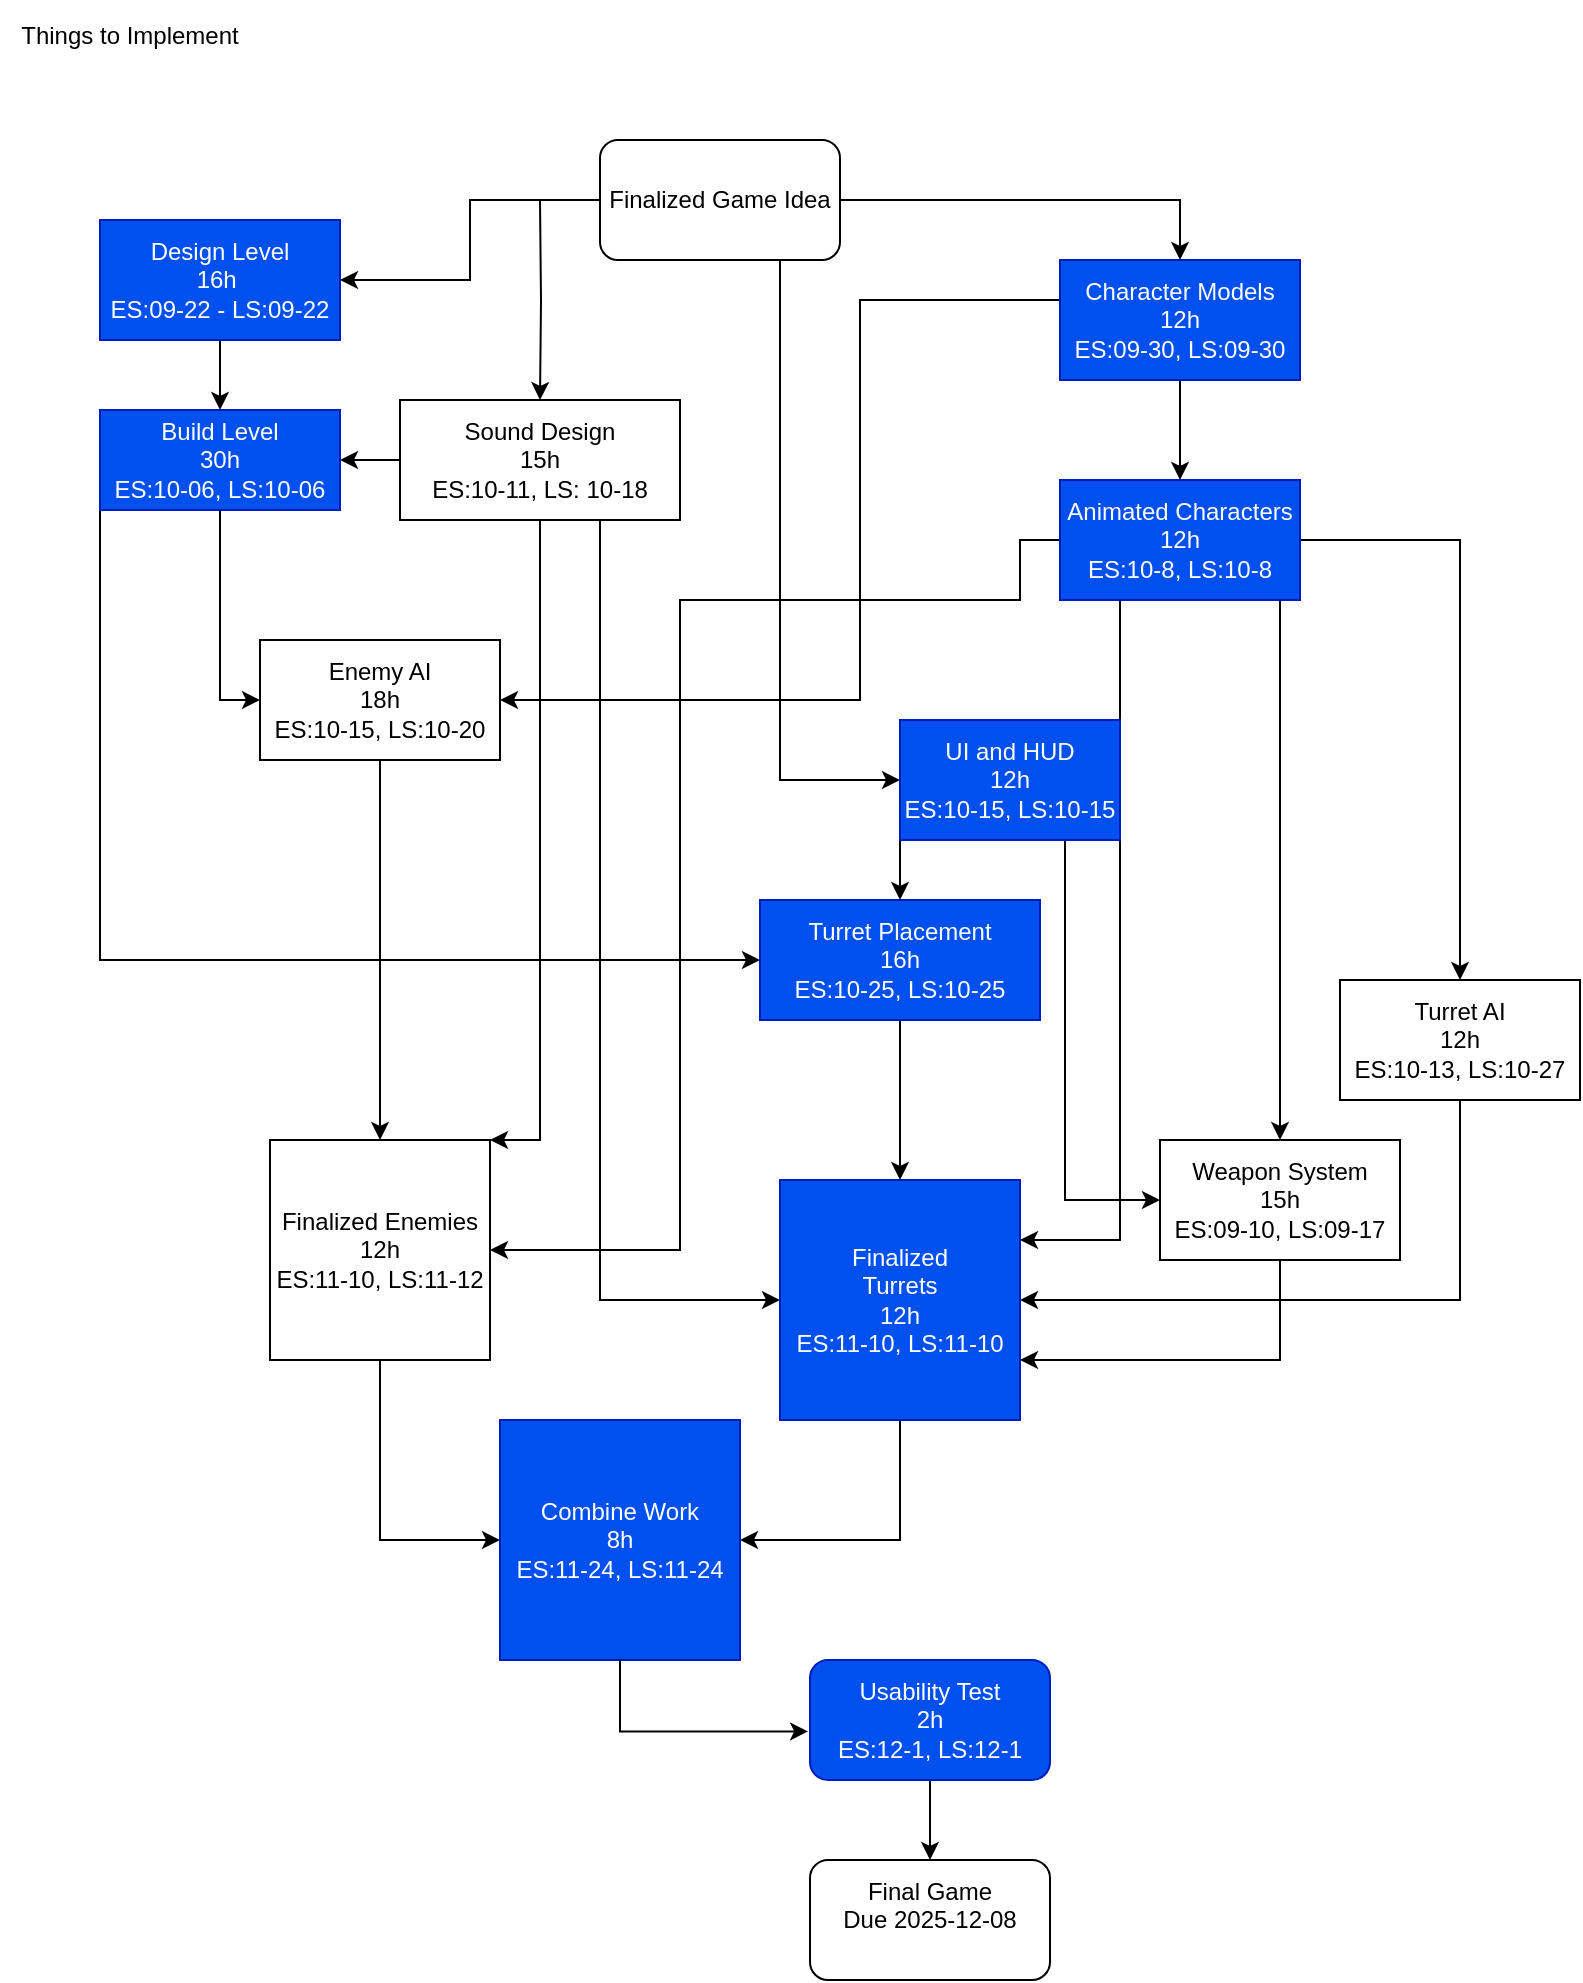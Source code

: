 <mxfile version="28.2.3">
  <diagram name="Page-1" id="jFnBSgPxiYrpuy12HcsO">
    <mxGraphModel dx="1373" dy="806" grid="1" gridSize="10" guides="1" tooltips="1" connect="1" arrows="1" fold="1" page="1" pageScale="1" pageWidth="850" pageHeight="1100" math="0" shadow="0">
      <root>
        <mxCell id="0" />
        <mxCell id="1" parent="0" />
        <mxCell id="7MpUpAbFVjVtyC0-ilvA-213" value="&lt;div&gt;Things to Implement&lt;/div&gt;&lt;div&gt;&lt;br&gt;&lt;/div&gt;" style="text;html=1;align=center;verticalAlign=middle;whiteSpace=wrap;rounded=0;" vertex="1" parent="1">
          <mxGeometry x="20" y="10" width="130" height="50" as="geometry" />
        </mxCell>
        <mxCell id="7MpUpAbFVjVtyC0-ilvA-218" value="&lt;div&gt;Final Game&lt;/div&gt;&lt;div&gt;Due 2025-12-08&lt;/div&gt;&lt;div&gt;&lt;br&gt;&lt;/div&gt;" style="rounded=1;whiteSpace=wrap;html=1;" vertex="1" parent="1">
          <mxGeometry x="425" y="940" width="120" height="60" as="geometry" />
        </mxCell>
        <mxCell id="7MpUpAbFVjVtyC0-ilvA-221" style="edgeStyle=orthogonalEdgeStyle;rounded=0;orthogonalLoop=1;jettySize=auto;html=1;" edge="1" parent="1" source="7MpUpAbFVjVtyC0-ilvA-219" target="7MpUpAbFVjVtyC0-ilvA-220">
          <mxGeometry relative="1" as="geometry" />
        </mxCell>
        <mxCell id="7MpUpAbFVjVtyC0-ilvA-225" style="edgeStyle=orthogonalEdgeStyle;rounded=0;orthogonalLoop=1;jettySize=auto;html=1;exitX=1;exitY=0.5;exitDx=0;exitDy=0;entryX=0.5;entryY=0;entryDx=0;entryDy=0;" edge="1" parent="1" source="7MpUpAbFVjVtyC0-ilvA-219" target="7MpUpAbFVjVtyC0-ilvA-224">
          <mxGeometry relative="1" as="geometry" />
        </mxCell>
        <mxCell id="7MpUpAbFVjVtyC0-ilvA-230" style="edgeStyle=orthogonalEdgeStyle;rounded=0;orthogonalLoop=1;jettySize=auto;html=1;entryX=0.5;entryY=0;entryDx=0;entryDy=0;" edge="1" parent="1" target="7MpUpAbFVjVtyC0-ilvA-229">
          <mxGeometry relative="1" as="geometry">
            <mxPoint x="290" y="110" as="sourcePoint" />
          </mxGeometry>
        </mxCell>
        <mxCell id="7MpUpAbFVjVtyC0-ilvA-276" style="edgeStyle=orthogonalEdgeStyle;rounded=0;orthogonalLoop=1;jettySize=auto;html=1;exitX=0.75;exitY=1;exitDx=0;exitDy=0;entryX=0;entryY=0.5;entryDx=0;entryDy=0;" edge="1" parent="1" source="7MpUpAbFVjVtyC0-ilvA-219" target="7MpUpAbFVjVtyC0-ilvA-245">
          <mxGeometry relative="1" as="geometry" />
        </mxCell>
        <mxCell id="7MpUpAbFVjVtyC0-ilvA-219" value="&lt;div&gt;Finalized Game Idea&lt;/div&gt;" style="rounded=1;whiteSpace=wrap;html=1;" vertex="1" parent="1">
          <mxGeometry x="320" y="80" width="120" height="60" as="geometry" />
        </mxCell>
        <mxCell id="7MpUpAbFVjVtyC0-ilvA-223" value="" style="edgeStyle=orthogonalEdgeStyle;rounded=0;orthogonalLoop=1;jettySize=auto;html=1;" edge="1" parent="1" source="7MpUpAbFVjVtyC0-ilvA-220" target="7MpUpAbFVjVtyC0-ilvA-222">
          <mxGeometry relative="1" as="geometry" />
        </mxCell>
        <mxCell id="7MpUpAbFVjVtyC0-ilvA-220" value="&lt;div&gt;Design Level&lt;/div&gt;&lt;div&gt;16h&amp;nbsp;&lt;br&gt;ES:09-22 - LS:09-22&lt;/div&gt;" style="rounded=0;whiteSpace=wrap;html=1;fillColor=#0050ef;fontColor=#ffffff;strokeColor=#001DBC;" vertex="1" parent="1">
          <mxGeometry x="70" y="120" width="120" height="60" as="geometry" />
        </mxCell>
        <mxCell id="7MpUpAbFVjVtyC0-ilvA-236" style="edgeStyle=orthogonalEdgeStyle;rounded=0;orthogonalLoop=1;jettySize=auto;html=1;exitX=0.5;exitY=1;exitDx=0;exitDy=0;entryX=0;entryY=0.5;entryDx=0;entryDy=0;" edge="1" parent="1" source="7MpUpAbFVjVtyC0-ilvA-222" target="7MpUpAbFVjVtyC0-ilvA-235">
          <mxGeometry relative="1" as="geometry" />
        </mxCell>
        <mxCell id="7MpUpAbFVjVtyC0-ilvA-304" style="edgeStyle=orthogonalEdgeStyle;rounded=0;orthogonalLoop=1;jettySize=auto;html=1;exitX=0;exitY=1;exitDx=0;exitDy=0;entryX=0;entryY=0.5;entryDx=0;entryDy=0;" edge="1" parent="1" source="7MpUpAbFVjVtyC0-ilvA-222" target="7MpUpAbFVjVtyC0-ilvA-232">
          <mxGeometry relative="1" as="geometry" />
        </mxCell>
        <mxCell id="7MpUpAbFVjVtyC0-ilvA-222" value="Build Level&lt;br&gt;30h&lt;div&gt;ES:10-06, LS:10-06&lt;/div&gt;" style="rounded=0;whiteSpace=wrap;html=1;fillColor=#0050ef;fontColor=#ffffff;strokeColor=#001DBC;" vertex="1" parent="1">
          <mxGeometry x="70" y="215" width="120" height="50" as="geometry" />
        </mxCell>
        <mxCell id="7MpUpAbFVjVtyC0-ilvA-228" value="" style="edgeStyle=orthogonalEdgeStyle;rounded=0;orthogonalLoop=1;jettySize=auto;html=1;" edge="1" parent="1" source="7MpUpAbFVjVtyC0-ilvA-224" target="7MpUpAbFVjVtyC0-ilvA-227">
          <mxGeometry relative="1" as="geometry" />
        </mxCell>
        <mxCell id="7MpUpAbFVjVtyC0-ilvA-243" style="edgeStyle=orthogonalEdgeStyle;rounded=0;orthogonalLoop=1;jettySize=auto;html=1;exitX=0;exitY=0.5;exitDx=0;exitDy=0;entryX=1;entryY=0.5;entryDx=0;entryDy=0;" edge="1" parent="1" source="7MpUpAbFVjVtyC0-ilvA-224" target="7MpUpAbFVjVtyC0-ilvA-235">
          <mxGeometry relative="1" as="geometry">
            <Array as="points">
              <mxPoint x="550" y="160" />
              <mxPoint x="450" y="160" />
              <mxPoint x="450" y="360" />
            </Array>
          </mxGeometry>
        </mxCell>
        <mxCell id="7MpUpAbFVjVtyC0-ilvA-224" value="Character Models&lt;br&gt;12h&lt;br&gt;ES:09-30, LS:09-30" style="rounded=0;whiteSpace=wrap;html=1;fillColor=#0050ef;fontColor=#ffffff;strokeColor=#001DBC;" vertex="1" parent="1">
          <mxGeometry x="550" y="140" width="120" height="60" as="geometry" />
        </mxCell>
        <mxCell id="7MpUpAbFVjVtyC0-ilvA-269" style="edgeStyle=orthogonalEdgeStyle;rounded=0;orthogonalLoop=1;jettySize=auto;html=1;exitX=0.75;exitY=1;exitDx=0;exitDy=0;entryX=0.5;entryY=0;entryDx=0;entryDy=0;" edge="1" parent="1" source="7MpUpAbFVjVtyC0-ilvA-227" target="7MpUpAbFVjVtyC0-ilvA-249">
          <mxGeometry relative="1" as="geometry">
            <Array as="points">
              <mxPoint x="660" y="260" />
            </Array>
          </mxGeometry>
        </mxCell>
        <mxCell id="7MpUpAbFVjVtyC0-ilvA-270" style="edgeStyle=orthogonalEdgeStyle;rounded=0;orthogonalLoop=1;jettySize=auto;html=1;exitX=0.25;exitY=1;exitDx=0;exitDy=0;entryX=1;entryY=0.25;entryDx=0;entryDy=0;" edge="1" parent="1" source="7MpUpAbFVjVtyC0-ilvA-227" target="7MpUpAbFVjVtyC0-ilvA-260">
          <mxGeometry relative="1" as="geometry" />
        </mxCell>
        <mxCell id="7MpUpAbFVjVtyC0-ilvA-280" style="edgeStyle=orthogonalEdgeStyle;rounded=0;orthogonalLoop=1;jettySize=auto;html=1;exitX=0;exitY=0.5;exitDx=0;exitDy=0;entryX=1;entryY=0.5;entryDx=0;entryDy=0;" edge="1" parent="1" source="7MpUpAbFVjVtyC0-ilvA-227" target="7MpUpAbFVjVtyC0-ilvA-252">
          <mxGeometry relative="1" as="geometry">
            <Array as="points">
              <mxPoint x="530" y="280" />
              <mxPoint x="530" y="310" />
              <mxPoint x="360" y="310" />
              <mxPoint x="360" y="635" />
            </Array>
          </mxGeometry>
        </mxCell>
        <mxCell id="7MpUpAbFVjVtyC0-ilvA-303" style="edgeStyle=orthogonalEdgeStyle;rounded=0;orthogonalLoop=1;jettySize=auto;html=1;exitX=1;exitY=0.5;exitDx=0;exitDy=0;entryX=0.5;entryY=0;entryDx=0;entryDy=0;" edge="1" parent="1" source="7MpUpAbFVjVtyC0-ilvA-227" target="7MpUpAbFVjVtyC0-ilvA-256">
          <mxGeometry relative="1" as="geometry" />
        </mxCell>
        <mxCell id="7MpUpAbFVjVtyC0-ilvA-227" value="&lt;div&gt;Animated Characters&lt;br&gt;12h&lt;br&gt;ES:10-8, LS:10-8&lt;/div&gt;" style="rounded=0;whiteSpace=wrap;html=1;fillColor=#0050ef;fontColor=#ffffff;strokeColor=#001DBC;" vertex="1" parent="1">
          <mxGeometry x="550" y="250" width="120" height="60" as="geometry" />
        </mxCell>
        <mxCell id="7MpUpAbFVjVtyC0-ilvA-254" style="edgeStyle=orthogonalEdgeStyle;rounded=0;orthogonalLoop=1;jettySize=auto;html=1;exitX=0.5;exitY=1;exitDx=0;exitDy=0;entryX=1;entryY=0;entryDx=0;entryDy=0;" edge="1" parent="1" source="7MpUpAbFVjVtyC0-ilvA-229" target="7MpUpAbFVjVtyC0-ilvA-252">
          <mxGeometry relative="1" as="geometry">
            <Array as="points">
              <mxPoint x="290" y="480" />
              <mxPoint x="290" y="480" />
            </Array>
          </mxGeometry>
        </mxCell>
        <mxCell id="7MpUpAbFVjVtyC0-ilvA-263" style="edgeStyle=orthogonalEdgeStyle;rounded=0;orthogonalLoop=1;jettySize=auto;html=1;exitX=0.75;exitY=1;exitDx=0;exitDy=0;entryX=0;entryY=0.5;entryDx=0;entryDy=0;" edge="1" parent="1" source="7MpUpAbFVjVtyC0-ilvA-229" target="7MpUpAbFVjVtyC0-ilvA-260">
          <mxGeometry relative="1" as="geometry">
            <Array as="points">
              <mxPoint x="320" y="660" />
            </Array>
          </mxGeometry>
        </mxCell>
        <mxCell id="7MpUpAbFVjVtyC0-ilvA-272" value="" style="edgeStyle=orthogonalEdgeStyle;rounded=0;orthogonalLoop=1;jettySize=auto;html=1;" edge="1" parent="1" source="7MpUpAbFVjVtyC0-ilvA-229" target="7MpUpAbFVjVtyC0-ilvA-222">
          <mxGeometry relative="1" as="geometry" />
        </mxCell>
        <mxCell id="7MpUpAbFVjVtyC0-ilvA-229" value="&lt;div&gt;Sound Design&lt;/div&gt;&lt;div&gt;15h&lt;br&gt;ES:10-11, LS: 10-18&lt;/div&gt;" style="rounded=0;whiteSpace=wrap;html=1;" vertex="1" parent="1">
          <mxGeometry x="220" y="210" width="140" height="60" as="geometry" />
        </mxCell>
        <mxCell id="7MpUpAbFVjVtyC0-ilvA-261" style="edgeStyle=orthogonalEdgeStyle;rounded=0;orthogonalLoop=1;jettySize=auto;html=1;exitX=0.5;exitY=1;exitDx=0;exitDy=0;entryX=0.5;entryY=0;entryDx=0;entryDy=0;" edge="1" parent="1" source="7MpUpAbFVjVtyC0-ilvA-232" target="7MpUpAbFVjVtyC0-ilvA-260">
          <mxGeometry relative="1" as="geometry" />
        </mxCell>
        <mxCell id="7MpUpAbFVjVtyC0-ilvA-232" value="Turret Placement&lt;br&gt;&lt;div&gt;16h&lt;/div&gt;&lt;div&gt;ES:10-25, LS:10-25&lt;/div&gt;" style="rounded=0;whiteSpace=wrap;html=1;fillColor=#0050ef;fontColor=#ffffff;strokeColor=#001DBC;" vertex="1" parent="1">
          <mxGeometry x="400" y="460" width="140" height="60" as="geometry" />
        </mxCell>
        <mxCell id="7MpUpAbFVjVtyC0-ilvA-253" style="edgeStyle=orthogonalEdgeStyle;rounded=0;orthogonalLoop=1;jettySize=auto;html=1;exitX=0.5;exitY=1;exitDx=0;exitDy=0;" edge="1" parent="1" source="7MpUpAbFVjVtyC0-ilvA-235" target="7MpUpAbFVjVtyC0-ilvA-252">
          <mxGeometry relative="1" as="geometry" />
        </mxCell>
        <mxCell id="7MpUpAbFVjVtyC0-ilvA-235" value="Enemy AI&lt;br&gt;&lt;div&gt;18h&lt;/div&gt;ES:10-15, LS:10-20" style="rounded=0;whiteSpace=wrap;html=1;" vertex="1" parent="1">
          <mxGeometry x="150" y="330" width="120" height="60" as="geometry" />
        </mxCell>
        <mxCell id="7MpUpAbFVjVtyC0-ilvA-274" style="edgeStyle=orthogonalEdgeStyle;rounded=0;orthogonalLoop=1;jettySize=auto;html=1;exitX=0.75;exitY=1;exitDx=0;exitDy=0;entryX=0;entryY=0.5;entryDx=0;entryDy=0;" edge="1" parent="1" source="7MpUpAbFVjVtyC0-ilvA-245" target="7MpUpAbFVjVtyC0-ilvA-249">
          <mxGeometry relative="1" as="geometry" />
        </mxCell>
        <mxCell id="7MpUpAbFVjVtyC0-ilvA-301" style="edgeStyle=orthogonalEdgeStyle;rounded=0;orthogonalLoop=1;jettySize=auto;html=1;exitX=0;exitY=1;exitDx=0;exitDy=0;entryX=0.5;entryY=0;entryDx=0;entryDy=0;" edge="1" parent="1" source="7MpUpAbFVjVtyC0-ilvA-245" target="7MpUpAbFVjVtyC0-ilvA-232">
          <mxGeometry relative="1" as="geometry" />
        </mxCell>
        <mxCell id="7MpUpAbFVjVtyC0-ilvA-245" value="UI and HUD&lt;br&gt;12h&lt;br&gt;ES:10-15, LS:10-15" style="rounded=0;whiteSpace=wrap;html=1;fillColor=#0050ef;fontColor=#ffffff;strokeColor=#001DBC;" vertex="1" parent="1">
          <mxGeometry x="470" y="370" width="110" height="60" as="geometry" />
        </mxCell>
        <mxCell id="7MpUpAbFVjVtyC0-ilvA-275" style="edgeStyle=orthogonalEdgeStyle;rounded=0;orthogonalLoop=1;jettySize=auto;html=1;exitX=0.5;exitY=1;exitDx=0;exitDy=0;entryX=1;entryY=0.75;entryDx=0;entryDy=0;" edge="1" parent="1" source="7MpUpAbFVjVtyC0-ilvA-249" target="7MpUpAbFVjVtyC0-ilvA-260">
          <mxGeometry relative="1" as="geometry" />
        </mxCell>
        <mxCell id="7MpUpAbFVjVtyC0-ilvA-249" value="&lt;div&gt;Weapon System&lt;br&gt;15h&lt;/div&gt;&lt;div&gt;ES:09-10, LS:09-17&lt;/div&gt;" style="rounded=0;whiteSpace=wrap;html=1;" vertex="1" parent="1">
          <mxGeometry x="600" y="580" width="120" height="60" as="geometry" />
        </mxCell>
        <mxCell id="7MpUpAbFVjVtyC0-ilvA-285" style="edgeStyle=orthogonalEdgeStyle;rounded=0;orthogonalLoop=1;jettySize=auto;html=1;exitX=0.5;exitY=1;exitDx=0;exitDy=0;entryX=0;entryY=0.5;entryDx=0;entryDy=0;" edge="1" parent="1" source="7MpUpAbFVjVtyC0-ilvA-252" target="7MpUpAbFVjVtyC0-ilvA-284">
          <mxGeometry relative="1" as="geometry" />
        </mxCell>
        <mxCell id="7MpUpAbFVjVtyC0-ilvA-252" value="Finalized Enemies&lt;br&gt;12h&lt;br&gt;ES:11-10, LS:11-12" style="whiteSpace=wrap;html=1;aspect=fixed;" vertex="1" parent="1">
          <mxGeometry x="155" y="580" width="110" height="110" as="geometry" />
        </mxCell>
        <mxCell id="7MpUpAbFVjVtyC0-ilvA-262" style="edgeStyle=orthogonalEdgeStyle;rounded=0;orthogonalLoop=1;jettySize=auto;html=1;exitX=0.5;exitY=1;exitDx=0;exitDy=0;entryX=1;entryY=0.5;entryDx=0;entryDy=0;" edge="1" parent="1" source="7MpUpAbFVjVtyC0-ilvA-256" target="7MpUpAbFVjVtyC0-ilvA-260">
          <mxGeometry relative="1" as="geometry" />
        </mxCell>
        <mxCell id="7MpUpAbFVjVtyC0-ilvA-256" value="Turret AI&lt;br&gt;12h&lt;br&gt;ES:10-13, LS:10-27" style="rounded=0;whiteSpace=wrap;html=1;" vertex="1" parent="1">
          <mxGeometry x="690" y="500" width="120" height="60" as="geometry" />
        </mxCell>
        <mxCell id="7MpUpAbFVjVtyC0-ilvA-286" style="edgeStyle=orthogonalEdgeStyle;rounded=0;orthogonalLoop=1;jettySize=auto;html=1;exitX=0.5;exitY=1;exitDx=0;exitDy=0;entryX=1;entryY=0.5;entryDx=0;entryDy=0;" edge="1" parent="1" source="7MpUpAbFVjVtyC0-ilvA-260" target="7MpUpAbFVjVtyC0-ilvA-284">
          <mxGeometry relative="1" as="geometry" />
        </mxCell>
        <mxCell id="7MpUpAbFVjVtyC0-ilvA-260" value="&lt;div&gt;Finalized&lt;/div&gt;&lt;div&gt;Turrets&lt;br&gt;12h&lt;br&gt;ES:11-10, LS:11-10&lt;/div&gt;" style="whiteSpace=wrap;html=1;aspect=fixed;fillColor=#0050ef;fontColor=#ffffff;strokeColor=#001DBC;" vertex="1" parent="1">
          <mxGeometry x="410" y="600" width="120" height="120" as="geometry" />
        </mxCell>
        <mxCell id="7MpUpAbFVjVtyC0-ilvA-284" value="Combine Work&lt;br&gt;8h&lt;br&gt;ES:11-24, LS:11-24" style="whiteSpace=wrap;html=1;aspect=fixed;fillColor=#0050ef;fontColor=#ffffff;strokeColor=#001DBC;" vertex="1" parent="1">
          <mxGeometry x="270" y="720" width="120" height="120" as="geometry" />
        </mxCell>
        <mxCell id="7MpUpAbFVjVtyC0-ilvA-289" style="edgeStyle=orthogonalEdgeStyle;rounded=0;orthogonalLoop=1;jettySize=auto;html=1;exitX=0.5;exitY=1;exitDx=0;exitDy=0;entryX=0.5;entryY=0;entryDx=0;entryDy=0;" edge="1" parent="1" source="7MpUpAbFVjVtyC0-ilvA-287" target="7MpUpAbFVjVtyC0-ilvA-218">
          <mxGeometry relative="1" as="geometry" />
        </mxCell>
        <mxCell id="7MpUpAbFVjVtyC0-ilvA-287" value="Usability Test&lt;br&gt;2h&lt;br&gt;ES:12-1, LS:12-1" style="rounded=1;whiteSpace=wrap;html=1;fillColor=#0050ef;fontColor=#ffffff;strokeColor=#001DBC;" vertex="1" parent="1">
          <mxGeometry x="425" y="840" width="120" height="60" as="geometry" />
        </mxCell>
        <mxCell id="7MpUpAbFVjVtyC0-ilvA-288" style="edgeStyle=orthogonalEdgeStyle;rounded=0;orthogonalLoop=1;jettySize=auto;html=1;exitX=0.5;exitY=1;exitDx=0;exitDy=0;entryX=-0.008;entryY=0.595;entryDx=0;entryDy=0;entryPerimeter=0;" edge="1" parent="1" source="7MpUpAbFVjVtyC0-ilvA-284" target="7MpUpAbFVjVtyC0-ilvA-287">
          <mxGeometry relative="1" as="geometry" />
        </mxCell>
      </root>
    </mxGraphModel>
  </diagram>
</mxfile>
